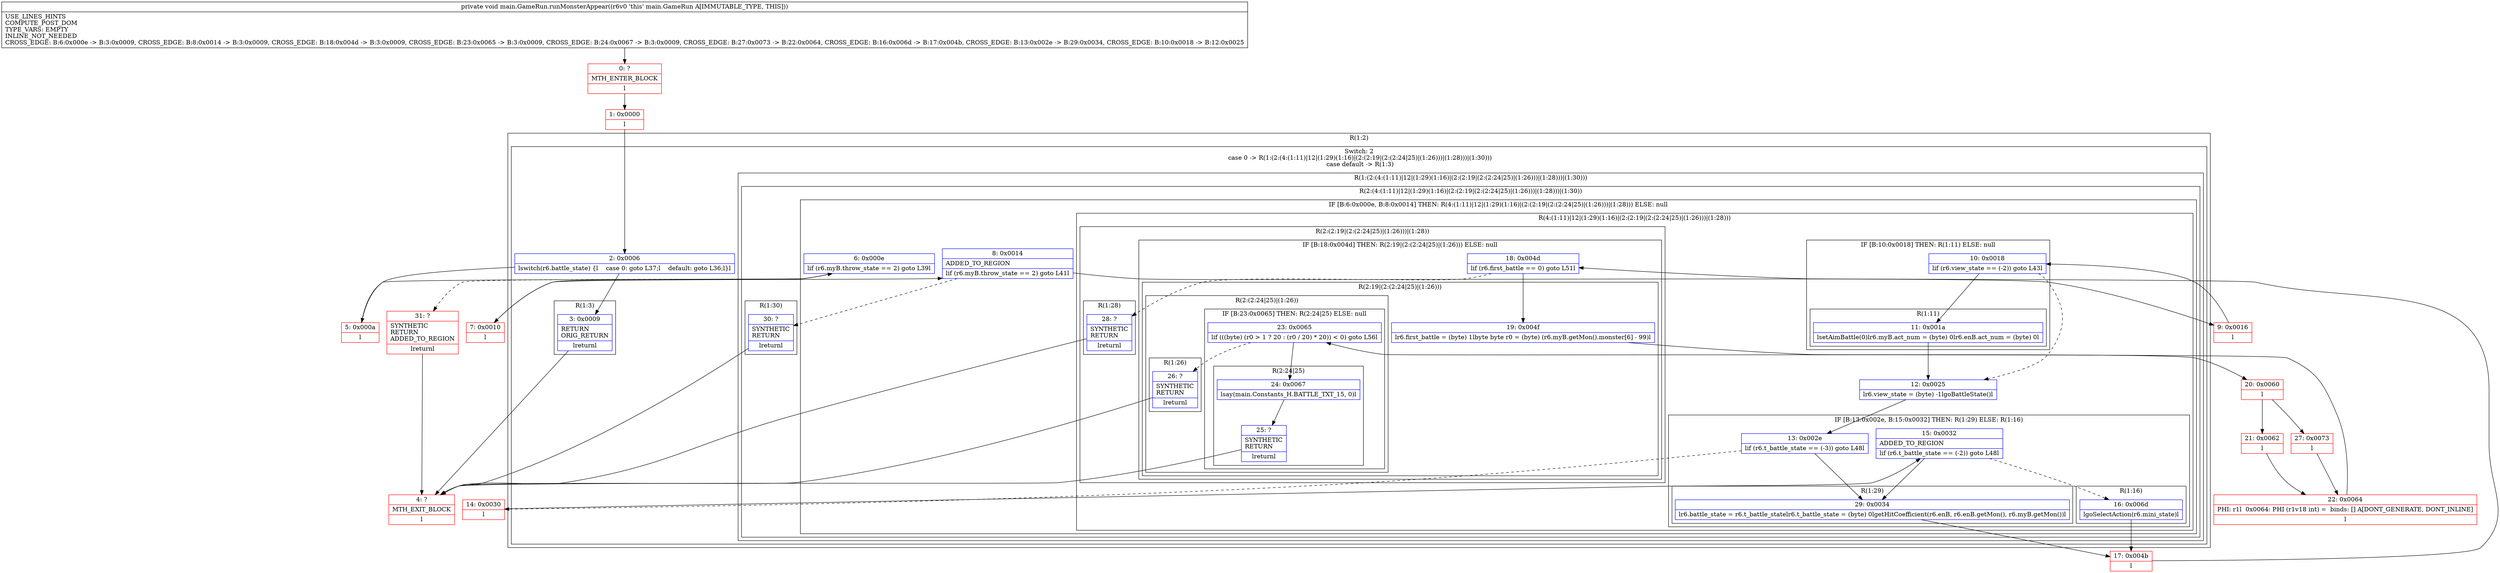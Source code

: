 digraph "CFG formain.GameRun.runMonsterAppear()V" {
subgraph cluster_Region_1511986992 {
label = "R(1:2)";
node [shape=record,color=blue];
subgraph cluster_SwitchRegion_47952533 {
label = "Switch: 2
 case 0 -> R(1:(2:(4:(1:11)|12|(1:29)(1:16)|(2:(2:19|(2:(2:24|25)|(1:26)))|(1:28)))|(1:30)))
 case default -> R(1:3)";
node [shape=record,color=blue];
Node_2 [shape=record,label="{2\:\ 0x0006|lswitch(r6.battle_state) \{l    case 0: goto L37;l    default: goto L36;l\}l}"];
subgraph cluster_Region_2106969476 {
label = "R(1:(2:(4:(1:11)|12|(1:29)(1:16)|(2:(2:19|(2:(2:24|25)|(1:26)))|(1:28)))|(1:30)))";
node [shape=record,color=blue];
subgraph cluster_Region_1841623715 {
label = "R(2:(4:(1:11)|12|(1:29)(1:16)|(2:(2:19|(2:(2:24|25)|(1:26)))|(1:28)))|(1:30))";
node [shape=record,color=blue];
subgraph cluster_IfRegion_1338039996 {
label = "IF [B:6:0x000e, B:8:0x0014] THEN: R(4:(1:11)|12|(1:29)(1:16)|(2:(2:19|(2:(2:24|25)|(1:26)))|(1:28))) ELSE: null";
node [shape=record,color=blue];
Node_6 [shape=record,label="{6\:\ 0x000e|lif (r6.myB.throw_state == 2) goto L39l}"];
Node_8 [shape=record,label="{8\:\ 0x0014|ADDED_TO_REGION\l|lif (r6.myB.throw_state == 2) goto L41l}"];
subgraph cluster_Region_282100427 {
label = "R(4:(1:11)|12|(1:29)(1:16)|(2:(2:19|(2:(2:24|25)|(1:26)))|(1:28)))";
node [shape=record,color=blue];
subgraph cluster_IfRegion_1140495544 {
label = "IF [B:10:0x0018] THEN: R(1:11) ELSE: null";
node [shape=record,color=blue];
Node_10 [shape=record,label="{10\:\ 0x0018|lif (r6.view_state == (\-2)) goto L43l}"];
subgraph cluster_Region_157366158 {
label = "R(1:11)";
node [shape=record,color=blue];
Node_11 [shape=record,label="{11\:\ 0x001a|lsetAimBattle(0)lr6.myB.act_num = (byte) 0lr6.enB.act_num = (byte) 0l}"];
}
}
Node_12 [shape=record,label="{12\:\ 0x0025|lr6.view_state = (byte) \-1lgoBattleState()l}"];
subgraph cluster_IfRegion_1075658016 {
label = "IF [B:13:0x002e, B:15:0x0032] THEN: R(1:29) ELSE: R(1:16)";
node [shape=record,color=blue];
Node_13 [shape=record,label="{13\:\ 0x002e|lif (r6.t_battle_state == (\-3)) goto L48l}"];
Node_15 [shape=record,label="{15\:\ 0x0032|ADDED_TO_REGION\l|lif (r6.t_battle_state == (\-2)) goto L48l}"];
subgraph cluster_Region_1414474034 {
label = "R(1:29)";
node [shape=record,color=blue];
Node_29 [shape=record,label="{29\:\ 0x0034|lr6.battle_state = r6.t_battle_statelr6.t_battle_state = (byte) 0lgetHitCoefficient(r6.enB, r6.enB.getMon(), r6.myB.getMon())l}"];
}
subgraph cluster_Region_1124546647 {
label = "R(1:16)";
node [shape=record,color=blue];
Node_16 [shape=record,label="{16\:\ 0x006d|lgoSelectAction(r6.mini_state)l}"];
}
}
subgraph cluster_Region_1138408190 {
label = "R(2:(2:19|(2:(2:24|25)|(1:26)))|(1:28))";
node [shape=record,color=blue];
subgraph cluster_IfRegion_1787259800 {
label = "IF [B:18:0x004d] THEN: R(2:19|(2:(2:24|25)|(1:26))) ELSE: null";
node [shape=record,color=blue];
Node_18 [shape=record,label="{18\:\ 0x004d|lif (r6.first_battle == 0) goto L51l}"];
subgraph cluster_Region_449781212 {
label = "R(2:19|(2:(2:24|25)|(1:26)))";
node [shape=record,color=blue];
Node_19 [shape=record,label="{19\:\ 0x004f|lr6.first_battle = (byte) 1lbyte byte r0 = (byte) (r6.myB.getMon().monster[6] \- 99)l}"];
subgraph cluster_Region_1194121539 {
label = "R(2:(2:24|25)|(1:26))";
node [shape=record,color=blue];
subgraph cluster_IfRegion_1472729410 {
label = "IF [B:23:0x0065] THEN: R(2:24|25) ELSE: null";
node [shape=record,color=blue];
Node_23 [shape=record,label="{23\:\ 0x0065|lif (((byte) (r0 \> 1 ? 20 : (r0 \/ 20) * 20)) \< 0) goto L56l}"];
subgraph cluster_Region_1024689265 {
label = "R(2:24|25)";
node [shape=record,color=blue];
Node_24 [shape=record,label="{24\:\ 0x0067|lsay(main.Constants_H.BATTLE_TXT_15, 0)l}"];
Node_25 [shape=record,label="{25\:\ ?|SYNTHETIC\lRETURN\l|lreturnl}"];
}
}
subgraph cluster_Region_721994855 {
label = "R(1:26)";
node [shape=record,color=blue];
Node_26 [shape=record,label="{26\:\ ?|SYNTHETIC\lRETURN\l|lreturnl}"];
}
}
}
}
subgraph cluster_Region_2055385397 {
label = "R(1:28)";
node [shape=record,color=blue];
Node_28 [shape=record,label="{28\:\ ?|SYNTHETIC\lRETURN\l|lreturnl}"];
}
}
}
}
subgraph cluster_Region_1539676647 {
label = "R(1:30)";
node [shape=record,color=blue];
Node_30 [shape=record,label="{30\:\ ?|SYNTHETIC\lRETURN\l|lreturnl}"];
}
}
}
subgraph cluster_Region_2052374242 {
label = "R(1:3)";
node [shape=record,color=blue];
Node_3 [shape=record,label="{3\:\ 0x0009|RETURN\lORIG_RETURN\l|lreturnl}"];
}
}
}
Node_0 [shape=record,color=red,label="{0\:\ ?|MTH_ENTER_BLOCK\l|l}"];
Node_1 [shape=record,color=red,label="{1\:\ 0x0000|l}"];
Node_4 [shape=record,color=red,label="{4\:\ ?|MTH_EXIT_BLOCK\l|l}"];
Node_5 [shape=record,color=red,label="{5\:\ 0x000a|l}"];
Node_7 [shape=record,color=red,label="{7\:\ 0x0010|l}"];
Node_9 [shape=record,color=red,label="{9\:\ 0x0016|l}"];
Node_14 [shape=record,color=red,label="{14\:\ 0x0030|l}"];
Node_17 [shape=record,color=red,label="{17\:\ 0x004b|l}"];
Node_20 [shape=record,color=red,label="{20\:\ 0x0060|l}"];
Node_21 [shape=record,color=red,label="{21\:\ 0x0062|l}"];
Node_22 [shape=record,color=red,label="{22\:\ 0x0064|PHI: r1l  0x0064: PHI (r1v18 int) =  binds: [] A[DONT_GENERATE, DONT_INLINE]\l|l}"];
Node_27 [shape=record,color=red,label="{27\:\ 0x0073|l}"];
Node_31 [shape=record,color=red,label="{31\:\ ?|SYNTHETIC\lRETURN\lADDED_TO_REGION\l|lreturnl}"];
MethodNode[shape=record,label="{private void main.GameRun.runMonsterAppear((r6v0 'this' main.GameRun A[IMMUTABLE_TYPE, THIS]))  | USE_LINES_HINTS\lCOMPUTE_POST_DOM\lTYPE_VARS: EMPTY\lINLINE_NOT_NEEDED\lCROSS_EDGE: B:6:0x000e \-\> B:3:0x0009, CROSS_EDGE: B:8:0x0014 \-\> B:3:0x0009, CROSS_EDGE: B:18:0x004d \-\> B:3:0x0009, CROSS_EDGE: B:23:0x0065 \-\> B:3:0x0009, CROSS_EDGE: B:24:0x0067 \-\> B:3:0x0009, CROSS_EDGE: B:27:0x0073 \-\> B:22:0x0064, CROSS_EDGE: B:16:0x006d \-\> B:17:0x004b, CROSS_EDGE: B:13:0x002e \-\> B:29:0x0034, CROSS_EDGE: B:10:0x0018 \-\> B:12:0x0025\l}"];
MethodNode -> Node_0;
Node_2 -> Node_3;
Node_2 -> Node_5;
Node_6 -> Node_7;
Node_6 -> Node_31[style=dashed];
Node_8 -> Node_9;
Node_8 -> Node_30[style=dashed];
Node_10 -> Node_11;
Node_10 -> Node_12[style=dashed];
Node_11 -> Node_12;
Node_12 -> Node_13;
Node_13 -> Node_14[style=dashed];
Node_13 -> Node_29;
Node_15 -> Node_29;
Node_15 -> Node_16[style=dashed];
Node_29 -> Node_17;
Node_16 -> Node_17;
Node_18 -> Node_19;
Node_18 -> Node_28[style=dashed];
Node_19 -> Node_20;
Node_23 -> Node_24;
Node_23 -> Node_26[style=dashed];
Node_24 -> Node_25;
Node_25 -> Node_4;
Node_26 -> Node_4;
Node_28 -> Node_4;
Node_30 -> Node_4;
Node_3 -> Node_4;
Node_0 -> Node_1;
Node_1 -> Node_2;
Node_5 -> Node_6;
Node_7 -> Node_8;
Node_9 -> Node_10;
Node_14 -> Node_15;
Node_17 -> Node_18;
Node_20 -> Node_21;
Node_20 -> Node_27;
Node_21 -> Node_22;
Node_22 -> Node_23;
Node_27 -> Node_22;
Node_31 -> Node_4;
}

